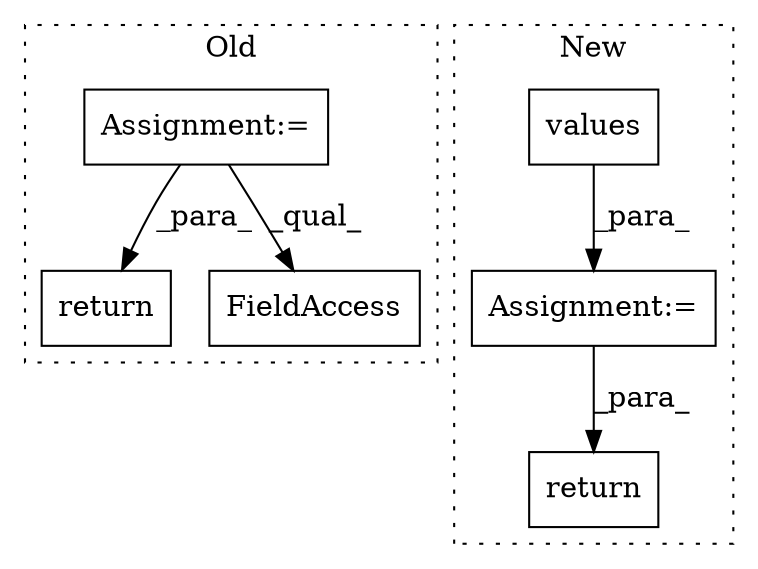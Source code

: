 digraph G {
subgraph cluster0 {
1 [label="return" a="41" s="1945" l="14" shape="box"];
5 [label="Assignment:=" a="7" s="1740" l="7" shape="box"];
6 [label="FieldAccess" a="22" s="1974" l="22" shape="box"];
label = "Old";
style="dotted";
}
subgraph cluster1 {
2 [label="values" a="32" s="1894" l="8" shape="box"];
3 [label="return" a="41" s="1946" l="12" shape="box"];
4 [label="Assignment:=" a="7" s="1873" l="1" shape="box"];
label = "New";
style="dotted";
}
2 -> 4 [label="_para_"];
4 -> 3 [label="_para_"];
5 -> 6 [label="_qual_"];
5 -> 1 [label="_para_"];
}